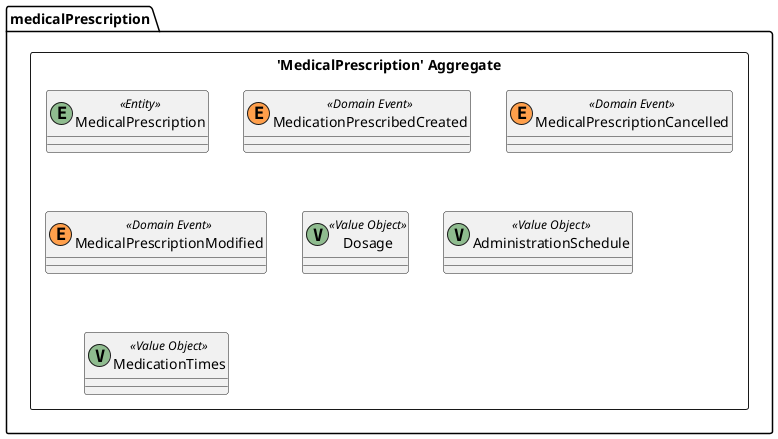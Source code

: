 @startuml

skinparam componentStyle uml2

package medicalPrescription {
	package "'MedicalPrescription' Aggregate" <<Rectangle>> {
		class MedicalPrescription <<(E,DarkSeaGreen) Entity>> {
		}
		class MedicationPrescribedCreated <<(E,#ff9f4b) Domain Event>> {
		}
		class MedicalPrescriptionCancelled <<(E,#ff9f4b) Domain Event>> {
		}
		class MedicalPrescriptionModified <<(E,#ff9f4b) Domain Event>> {
		}
		class Dosage <<(V,DarkSeaGreen) Value Object>> {
		}
		class AdministrationSchedule <<(V,DarkSeaGreen) Value Object>> {
		}
		class MedicationTimes <<(V,DarkSeaGreen) Value Object>> {
		}
	}
}


@enduml
